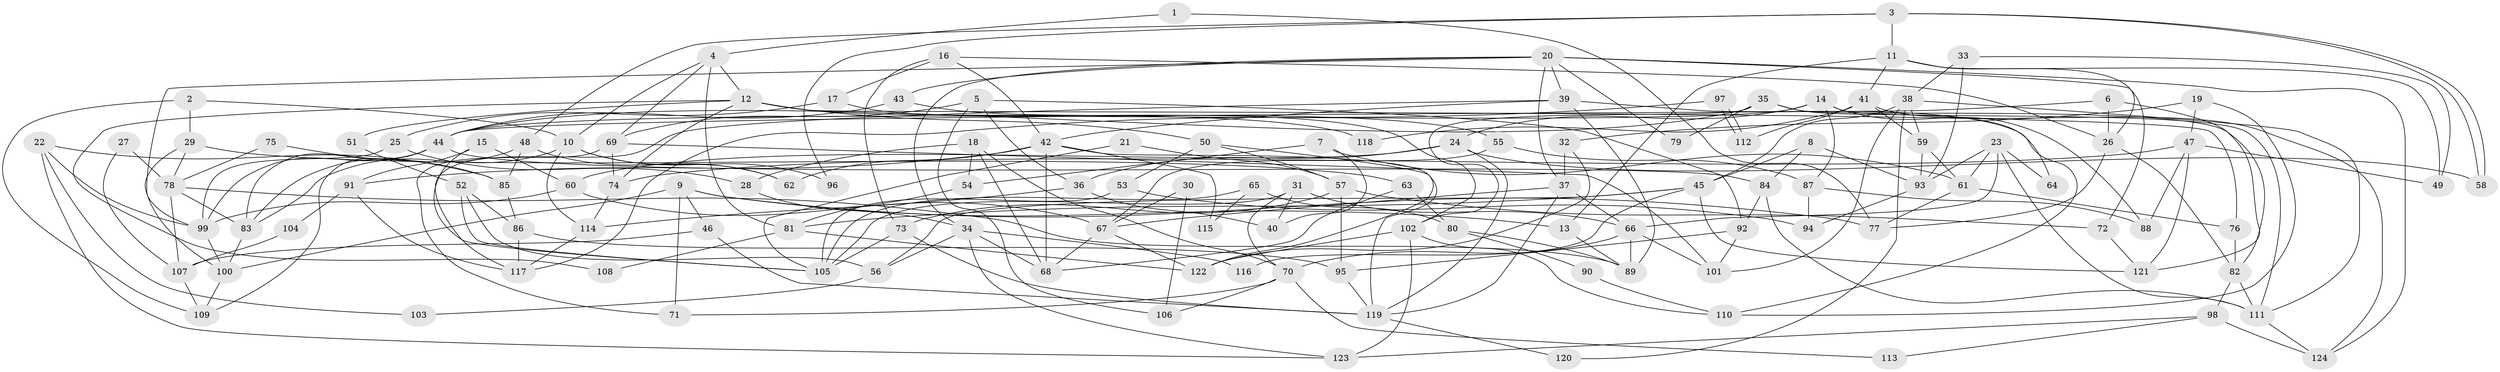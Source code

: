 // Generated by graph-tools (version 1.1) at 2025/51/03/09/25 04:51:03]
// undirected, 124 vertices, 248 edges
graph export_dot {
graph [start="1"]
  node [color=gray90,style=filled];
  1;
  2;
  3;
  4;
  5;
  6;
  7;
  8;
  9;
  10;
  11;
  12;
  13;
  14;
  15;
  16;
  17;
  18;
  19;
  20;
  21;
  22;
  23;
  24;
  25;
  26;
  27;
  28;
  29;
  30;
  31;
  32;
  33;
  34;
  35;
  36;
  37;
  38;
  39;
  40;
  41;
  42;
  43;
  44;
  45;
  46;
  47;
  48;
  49;
  50;
  51;
  52;
  53;
  54;
  55;
  56;
  57;
  58;
  59;
  60;
  61;
  62;
  63;
  64;
  65;
  66;
  67;
  68;
  69;
  70;
  71;
  72;
  73;
  74;
  75;
  76;
  77;
  78;
  79;
  80;
  81;
  82;
  83;
  84;
  85;
  86;
  87;
  88;
  89;
  90;
  91;
  92;
  93;
  94;
  95;
  96;
  97;
  98;
  99;
  100;
  101;
  102;
  103;
  104;
  105;
  106;
  107;
  108;
  109;
  110;
  111;
  112;
  113;
  114;
  115;
  116;
  117;
  118;
  119;
  120;
  121;
  122;
  123;
  124;
  1 -- 77;
  1 -- 4;
  2 -- 10;
  2 -- 109;
  2 -- 29;
  3 -- 11;
  3 -- 58;
  3 -- 58;
  3 -- 48;
  3 -- 96;
  4 -- 81;
  4 -- 69;
  4 -- 10;
  4 -- 12;
  5 -- 69;
  5 -- 36;
  5 -- 92;
  5 -- 106;
  6 -- 44;
  6 -- 26;
  6 -- 121;
  7 -- 40;
  7 -- 61;
  7 -- 54;
  8 -- 84;
  8 -- 93;
  8 -- 45;
  9 -- 46;
  9 -- 13;
  9 -- 71;
  9 -- 77;
  9 -- 100;
  10 -- 62;
  10 -- 83;
  10 -- 96;
  10 -- 114;
  11 -- 41;
  11 -- 26;
  11 -- 13;
  11 -- 49;
  12 -- 76;
  12 -- 50;
  12 -- 51;
  12 -- 74;
  12 -- 108;
  12 -- 118;
  13 -- 89;
  14 -- 111;
  14 -- 87;
  14 -- 24;
  14 -- 44;
  14 -- 88;
  15 -- 91;
  15 -- 60;
  15 -- 105;
  16 -- 26;
  16 -- 42;
  16 -- 17;
  16 -- 73;
  17 -- 102;
  17 -- 25;
  18 -- 70;
  18 -- 68;
  18 -- 28;
  18 -- 54;
  19 -- 47;
  19 -- 32;
  19 -- 110;
  20 -- 39;
  20 -- 37;
  20 -- 34;
  20 -- 43;
  20 -- 72;
  20 -- 79;
  20 -- 99;
  20 -- 124;
  21 -- 105;
  21 -- 57;
  22 -- 99;
  22 -- 85;
  22 -- 103;
  22 -- 123;
  23 -- 66;
  23 -- 111;
  23 -- 61;
  23 -- 64;
  23 -- 93;
  24 -- 119;
  24 -- 36;
  24 -- 58;
  24 -- 60;
  25 -- 99;
  25 -- 28;
  26 -- 82;
  26 -- 77;
  27 -- 78;
  27 -- 107;
  28 -- 34;
  29 -- 100;
  29 -- 63;
  29 -- 78;
  30 -- 67;
  30 -- 106;
  31 -- 66;
  31 -- 70;
  31 -- 40;
  31 -- 105;
  32 -- 37;
  32 -- 122;
  33 -- 38;
  33 -- 93;
  33 -- 49;
  34 -- 56;
  34 -- 68;
  34 -- 116;
  34 -- 123;
  35 -- 102;
  35 -- 44;
  35 -- 64;
  35 -- 79;
  35 -- 82;
  36 -- 114;
  36 -- 40;
  37 -- 67;
  37 -- 119;
  37 -- 66;
  38 -- 111;
  38 -- 45;
  38 -- 59;
  38 -- 101;
  38 -- 120;
  39 -- 110;
  39 -- 42;
  39 -- 89;
  39 -- 117;
  41 -- 124;
  41 -- 59;
  41 -- 112;
  41 -- 118;
  42 -- 119;
  42 -- 68;
  42 -- 62;
  42 -- 91;
  42 -- 115;
  43 -- 44;
  43 -- 55;
  44 -- 83;
  44 -- 84;
  44 -- 99;
  44 -- 109;
  45 -- 121;
  45 -- 56;
  45 -- 81;
  45 -- 116;
  46 -- 119;
  46 -- 107;
  47 -- 121;
  47 -- 49;
  47 -- 74;
  47 -- 88;
  48 -- 83;
  48 -- 62;
  48 -- 85;
  50 -- 57;
  50 -- 53;
  50 -- 122;
  51 -- 52;
  52 -- 56;
  52 -- 105;
  52 -- 86;
  53 -- 105;
  53 -- 94;
  54 -- 81;
  55 -- 67;
  55 -- 87;
  56 -- 103;
  57 -- 95;
  57 -- 73;
  57 -- 72;
  59 -- 93;
  59 -- 61;
  60 -- 99;
  60 -- 67;
  61 -- 76;
  61 -- 77;
  63 -- 68;
  63 -- 80;
  65 -- 105;
  65 -- 80;
  65 -- 115;
  66 -- 89;
  66 -- 70;
  66 -- 101;
  67 -- 122;
  67 -- 68;
  69 -- 74;
  69 -- 101;
  69 -- 71;
  70 -- 71;
  70 -- 106;
  70 -- 113;
  72 -- 121;
  73 -- 105;
  73 -- 119;
  74 -- 114;
  75 -- 78;
  75 -- 85;
  76 -- 82;
  78 -- 83;
  78 -- 89;
  78 -- 107;
  80 -- 89;
  80 -- 90;
  81 -- 108;
  81 -- 122;
  82 -- 98;
  82 -- 111;
  83 -- 100;
  84 -- 92;
  84 -- 111;
  85 -- 86;
  86 -- 117;
  86 -- 95;
  87 -- 88;
  87 -- 94;
  90 -- 110;
  91 -- 117;
  91 -- 104;
  92 -- 101;
  92 -- 95;
  93 -- 94;
  95 -- 119;
  97 -- 112;
  97 -- 112;
  97 -- 117;
  98 -- 123;
  98 -- 124;
  98 -- 113;
  99 -- 100;
  100 -- 109;
  102 -- 122;
  102 -- 123;
  102 -- 110;
  104 -- 107;
  107 -- 109;
  111 -- 124;
  114 -- 117;
  119 -- 120;
}
